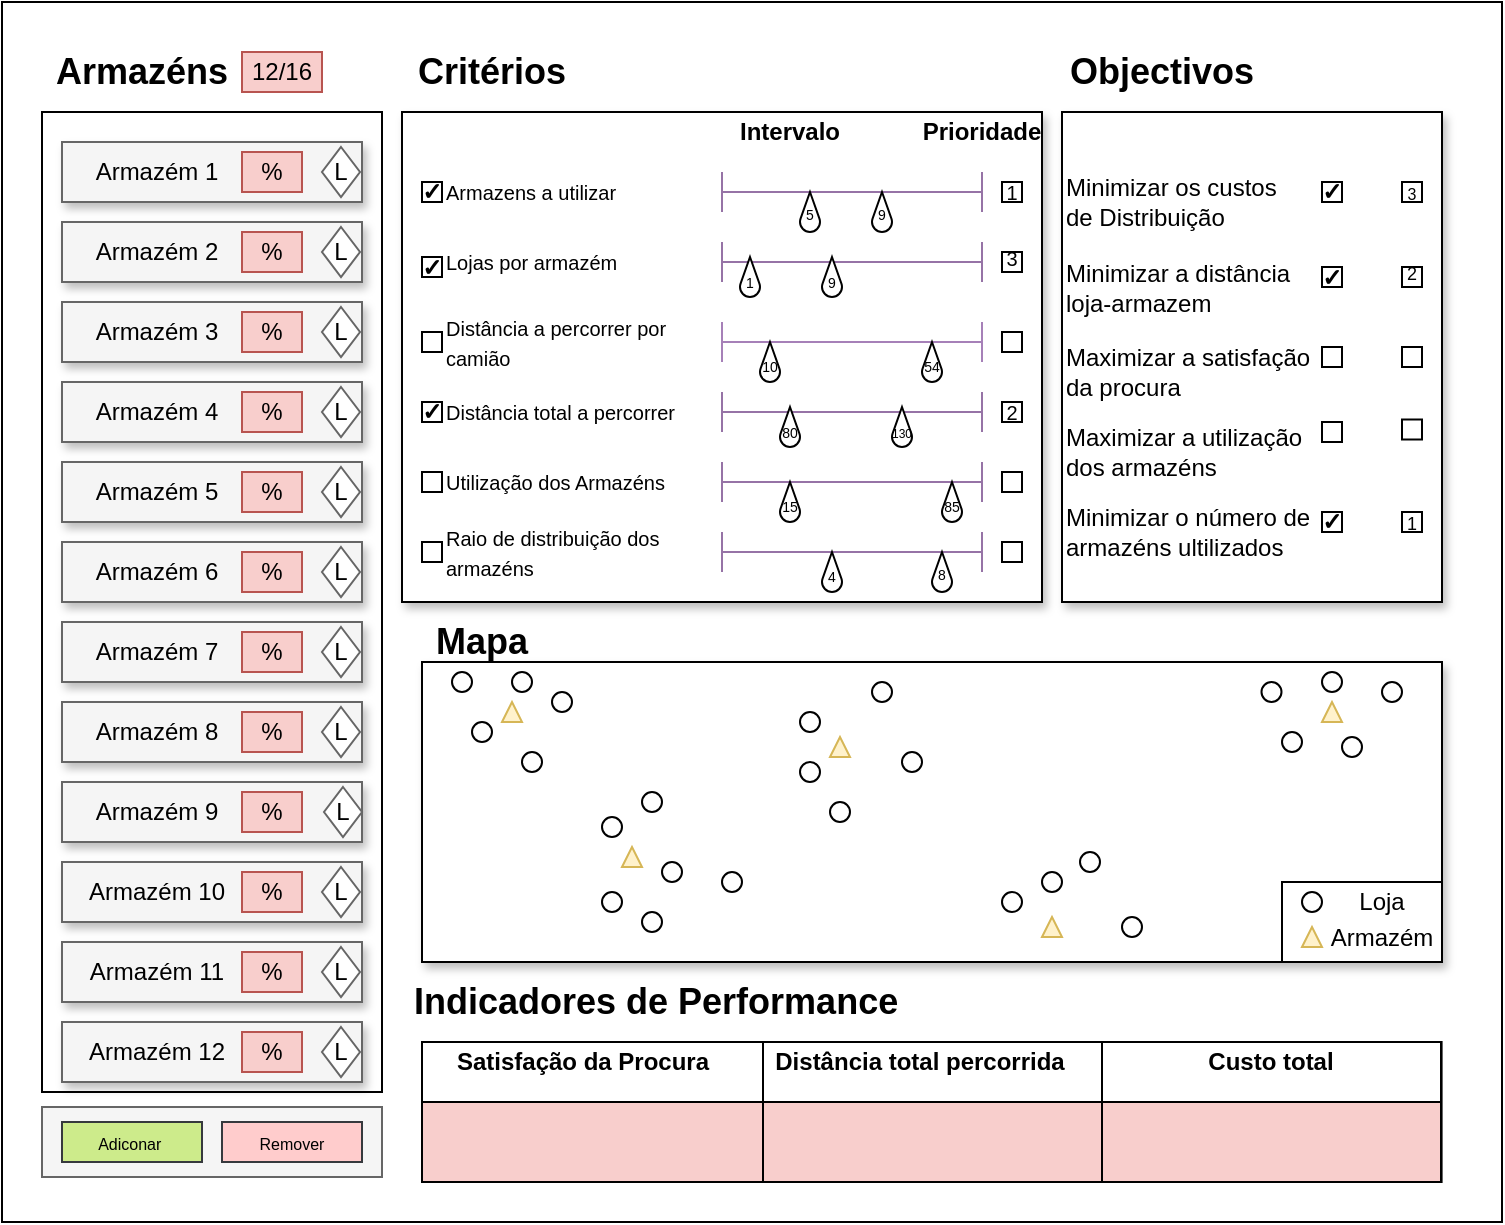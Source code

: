 <mxfile version="14.5.10" type="github" pages="2">
  <diagram id="NRmai4ufiU7n2OQgseoS" name="Main screen">
    <mxGraphModel dx="1634" dy="834" grid="1" gridSize="10" guides="1" tooltips="1" connect="1" arrows="1" fold="1" page="1" pageScale="1" pageWidth="827" pageHeight="1169" math="0" shadow="0">
      <root>
        <mxCell id="0" />
        <mxCell id="1" parent="0" />
        <mxCell id="R0dW41iW67-p02SMjD4P-4" value="" style="rounded=0;whiteSpace=wrap;html=1;" parent="1" vertex="1">
          <mxGeometry x="40" y="120" width="750" height="610" as="geometry" />
        </mxCell>
        <mxCell id="F5A6Kw2tNzJEF8wQShka-27" value="" style="rounded=0;whiteSpace=wrap;html=1;strokeColor=#666666;gradientColor=none;" parent="1" vertex="1">
          <mxGeometry x="250" y="640" width="510" height="70" as="geometry" />
        </mxCell>
        <mxCell id="h6lU-ru14ZyUMJlg78KE-5" value="" style="rounded=0;whiteSpace=wrap;html=1;" parent="1" vertex="1">
          <mxGeometry x="250" y="640" width="170.5" height="30" as="geometry" />
        </mxCell>
        <mxCell id="h6lU-ru14ZyUMJlg78KE-4" value="" style="rounded=0;whiteSpace=wrap;html=1;" parent="1" vertex="1">
          <mxGeometry x="590" y="640" width="169.5" height="30" as="geometry" />
        </mxCell>
        <mxCell id="h6lU-ru14ZyUMJlg78KE-2" value="" style="rounded=0;whiteSpace=wrap;html=1;" parent="1" vertex="1">
          <mxGeometry x="420.5" y="640" width="169.5" height="30" as="geometry" />
        </mxCell>
        <mxCell id="rmYGE9cO0uY12z1TG3N0-1" value="" style="rounded=0;whiteSpace=wrap;html=1;fillColor=#f5f5f5;strokeColor=#666666;" parent="1" vertex="1">
          <mxGeometry x="60" y="672.5" width="170" height="35" as="geometry" />
        </mxCell>
        <mxCell id="F5A6Kw2tNzJEF8wQShka-23" value="" style="rounded=0;whiteSpace=wrap;html=1;fillColor=#cdeb8b;strokeColor=#36393d;" parent="1" vertex="1">
          <mxGeometry x="70" y="680" width="70" height="20" as="geometry" />
        </mxCell>
        <mxCell id="rmYGE9cO0uY12z1TG3N0-3" value="&lt;font style=&quot;font-size: 8px&quot;&gt;Adiconar&amp;nbsp;&lt;/font&gt;" style="text;html=1;strokeColor=none;fillColor=none;align=center;verticalAlign=middle;whiteSpace=wrap;rounded=0;" parent="1" vertex="1">
          <mxGeometry x="70" y="680" width="70" height="20" as="geometry" />
        </mxCell>
        <mxCell id="R0dW41iW67-p02SMjD4P-6" value="" style="rounded=0;whiteSpace=wrap;html=1;" parent="1" vertex="1">
          <mxGeometry x="60" y="175" width="170" height="490" as="geometry" />
        </mxCell>
        <mxCell id="R0dW41iW67-p02SMjD4P-9" value="" style="rounded=0;whiteSpace=wrap;html=1;fillColor=#f5f5f5;strokeColor=#666666;fontColor=#333333;shadow=1;" parent="1" vertex="1">
          <mxGeometry x="70" y="230" width="150" height="30" as="geometry" />
        </mxCell>
        <mxCell id="R0dW41iW67-p02SMjD4P-10" value="" style="rounded=0;whiteSpace=wrap;html=1;fillColor=#f5f5f5;strokeColor=#666666;fontColor=#333333;shadow=1;" parent="1" vertex="1">
          <mxGeometry x="70" y="270" width="150" height="30" as="geometry" />
        </mxCell>
        <mxCell id="R0dW41iW67-p02SMjD4P-11" value="" style="rounded=0;whiteSpace=wrap;html=1;fillColor=#f5f5f5;strokeColor=#666666;fontColor=#333333;shadow=1;" parent="1" vertex="1">
          <mxGeometry x="70" y="310" width="150" height="30" as="geometry" />
        </mxCell>
        <mxCell id="R0dW41iW67-p02SMjD4P-12" value="" style="rounded=0;whiteSpace=wrap;html=1;fillColor=#f5f5f5;strokeColor=#666666;fontColor=#333333;shadow=1;" parent="1" vertex="1">
          <mxGeometry x="70" y="350" width="150" height="30" as="geometry" />
        </mxCell>
        <mxCell id="R0dW41iW67-p02SMjD4P-13" value="" style="rounded=0;whiteSpace=wrap;html=1;fillColor=#f5f5f5;strokeColor=#666666;fontColor=#333333;shadow=1;" parent="1" vertex="1">
          <mxGeometry x="70" y="430" width="150" height="30" as="geometry" />
        </mxCell>
        <mxCell id="R0dW41iW67-p02SMjD4P-14" value="" style="rounded=0;whiteSpace=wrap;html=1;fillColor=#f5f5f5;strokeColor=#666666;fontColor=#333333;shadow=1;" parent="1" vertex="1">
          <mxGeometry x="70" y="390" width="150" height="30" as="geometry" />
        </mxCell>
        <mxCell id="R0dW41iW67-p02SMjD4P-15" value="" style="rounded=0;whiteSpace=wrap;html=1;fillColor=#f5f5f5;strokeColor=#666666;fontColor=#333333;shadow=1;" parent="1" vertex="1">
          <mxGeometry x="70" y="190" width="150" height="30" as="geometry" />
        </mxCell>
        <UserObject label="Armazém 1 " link="data:page/id,EaeVv4soLOS1COrtuG4x" id="R0dW41iW67-p02SMjD4P-8">
          <mxCell style="text;html=1;strokeColor=none;fillColor=none;align=center;verticalAlign=middle;whiteSpace=wrap;rounded=0;" parent="1" vertex="1">
            <mxGeometry x="80" y="195" width="75" height="20" as="geometry" />
          </mxCell>
        </UserObject>
        <mxCell id="R0dW41iW67-p02SMjD4P-16" value="&lt;div&gt;Armazém 2&lt;/div&gt;" style="text;html=1;strokeColor=none;fillColor=none;align=center;verticalAlign=middle;whiteSpace=wrap;rounded=0;" parent="1" vertex="1">
          <mxGeometry x="80" y="230" width="75" height="30" as="geometry" />
        </mxCell>
        <mxCell id="R0dW41iW67-p02SMjD4P-17" value="&lt;div&gt;Armazém 3&lt;br&gt;&lt;/div&gt;" style="text;html=1;strokeColor=none;fillColor=none;align=center;verticalAlign=middle;whiteSpace=wrap;rounded=0;" parent="1" vertex="1">
          <mxGeometry x="80" y="275" width="75" height="20" as="geometry" />
        </mxCell>
        <mxCell id="R0dW41iW67-p02SMjD4P-18" value="&lt;div&gt;Armazém 4&lt;br&gt;&lt;/div&gt;" style="text;html=1;strokeColor=none;fillColor=none;align=center;verticalAlign=middle;whiteSpace=wrap;rounded=0;" parent="1" vertex="1">
          <mxGeometry x="80" y="315" width="75" height="20" as="geometry" />
        </mxCell>
        <mxCell id="R0dW41iW67-p02SMjD4P-19" value="&lt;div&gt;Armazém 5&lt;/div&gt;" style="text;html=1;strokeColor=none;fillColor=none;align=center;verticalAlign=middle;whiteSpace=wrap;rounded=0;" parent="1" vertex="1">
          <mxGeometry x="80" y="355" width="75" height="20" as="geometry" />
        </mxCell>
        <mxCell id="R0dW41iW67-p02SMjD4P-20" value="&lt;div&gt;Armazém 7&lt;br&gt;&lt;/div&gt;" style="text;html=1;strokeColor=none;fillColor=none;align=center;verticalAlign=middle;whiteSpace=wrap;rounded=0;" parent="1" vertex="1">
          <mxGeometry x="80" y="435" width="75" height="20" as="geometry" />
        </mxCell>
        <mxCell id="R0dW41iW67-p02SMjD4P-23" value="&lt;div&gt;Armazém 6&lt;/div&gt;" style="text;html=1;strokeColor=none;fillColor=none;align=center;verticalAlign=middle;whiteSpace=wrap;rounded=0;" parent="1" vertex="1">
          <mxGeometry x="80" y="395" width="75" height="20" as="geometry" />
        </mxCell>
        <mxCell id="R0dW41iW67-p02SMjD4P-24" value="&lt;div align=&quot;left&quot;&gt;&lt;br&gt;&lt;/div&gt;" style="rounded=0;whiteSpace=wrap;html=1;fillColor=#f5f5f5;strokeColor=#666666;fontColor=#333333;shadow=1;" parent="1" vertex="1">
          <mxGeometry x="70" y="470" width="150" height="30" as="geometry" />
        </mxCell>
        <mxCell id="R0dW41iW67-p02SMjD4P-25" value="" style="rounded=0;whiteSpace=wrap;html=1;fillColor=#f5f5f5;strokeColor=#666666;fontColor=#333333;shadow=1;" parent="1" vertex="1">
          <mxGeometry x="70" y="510" width="150" height="30" as="geometry" />
        </mxCell>
        <mxCell id="R0dW41iW67-p02SMjD4P-26" value="" style="rounded=0;whiteSpace=wrap;html=1;fillColor=#f5f5f5;strokeColor=#666666;fontColor=#333333;shadow=1;" parent="1" vertex="1">
          <mxGeometry x="70" y="550" width="150" height="30" as="geometry" />
        </mxCell>
        <mxCell id="R0dW41iW67-p02SMjD4P-28" value="" style="rounded=0;whiteSpace=wrap;html=1;fillColor=#f5f5f5;strokeColor=#666666;fontColor=#333333;shadow=1;" parent="1" vertex="1">
          <mxGeometry x="70" y="590" width="150" height="30" as="geometry" />
        </mxCell>
        <mxCell id="R0dW41iW67-p02SMjD4P-29" value="&lt;div&gt;Armazém 9&lt;br&gt;&lt;/div&gt;" style="text;html=1;strokeColor=none;fillColor=none;align=center;verticalAlign=middle;whiteSpace=wrap;rounded=0;" parent="1" vertex="1">
          <mxGeometry x="80" y="515" width="75" height="20" as="geometry" />
        </mxCell>
        <mxCell id="R0dW41iW67-p02SMjD4P-30" value="&lt;div&gt;Armazém 8&lt;br&gt;&lt;/div&gt;" style="text;html=1;strokeColor=none;fillColor=none;align=center;verticalAlign=middle;whiteSpace=wrap;rounded=0;" parent="1" vertex="1">
          <mxGeometry x="80" y="475" width="75" height="20" as="geometry" />
        </mxCell>
        <mxCell id="R0dW41iW67-p02SMjD4P-31" value="&lt;div&gt;Armazém 10&lt;br&gt;&lt;/div&gt;" style="text;html=1;strokeColor=none;fillColor=none;align=center;verticalAlign=middle;whiteSpace=wrap;rounded=0;" parent="1" vertex="1">
          <mxGeometry x="80" y="555" width="75" height="20" as="geometry" />
        </mxCell>
        <mxCell id="R0dW41iW67-p02SMjD4P-32" value="&lt;div&gt;Armazém 11&lt;br&gt;&lt;/div&gt;" style="text;html=1;strokeColor=none;fillColor=none;align=center;verticalAlign=middle;whiteSpace=wrap;rounded=0;" parent="1" vertex="1">
          <mxGeometry x="80" y="595" width="75" height="20" as="geometry" />
        </mxCell>
        <mxCell id="R0dW41iW67-p02SMjD4P-33" value="%" style="text;html=1;strokeColor=#b85450;fillColor=#f8cecc;align=center;verticalAlign=middle;whiteSpace=wrap;rounded=0;" parent="1" vertex="1">
          <mxGeometry x="160" y="195" width="30" height="20" as="geometry" />
        </mxCell>
        <mxCell id="R0dW41iW67-p02SMjD4P-34" value="%" style="text;html=1;strokeColor=#b85450;fillColor=#f8cecc;align=center;verticalAlign=middle;whiteSpace=wrap;rounded=0;" parent="1" vertex="1">
          <mxGeometry x="160" y="235" width="30" height="20" as="geometry" />
        </mxCell>
        <mxCell id="R0dW41iW67-p02SMjD4P-35" value="%" style="text;html=1;strokeColor=#b85450;fillColor=#f8cecc;align=center;verticalAlign=middle;whiteSpace=wrap;rounded=0;" parent="1" vertex="1">
          <mxGeometry x="160" y="275" width="30" height="20" as="geometry" />
        </mxCell>
        <mxCell id="R0dW41iW67-p02SMjD4P-36" value="%" style="text;html=1;strokeColor=#b85450;fillColor=#f8cecc;align=center;verticalAlign=middle;whiteSpace=wrap;rounded=0;" parent="1" vertex="1">
          <mxGeometry x="160" y="315" width="30" height="20" as="geometry" />
        </mxCell>
        <mxCell id="R0dW41iW67-p02SMjD4P-37" value="%" style="text;html=1;strokeColor=#b85450;fillColor=#f8cecc;align=center;verticalAlign=middle;whiteSpace=wrap;rounded=0;" parent="1" vertex="1">
          <mxGeometry x="160" y="355" width="30" height="20" as="geometry" />
        </mxCell>
        <mxCell id="R0dW41iW67-p02SMjD4P-38" value="%" style="text;html=1;strokeColor=#b85450;fillColor=#f8cecc;align=center;verticalAlign=middle;whiteSpace=wrap;rounded=0;" parent="1" vertex="1">
          <mxGeometry x="160" y="395" width="30" height="20" as="geometry" />
        </mxCell>
        <mxCell id="R0dW41iW67-p02SMjD4P-39" value="%" style="text;html=1;strokeColor=#b85450;fillColor=#f8cecc;align=center;verticalAlign=middle;whiteSpace=wrap;rounded=0;" parent="1" vertex="1">
          <mxGeometry x="160" y="435" width="30" height="20" as="geometry" />
        </mxCell>
        <mxCell id="R0dW41iW67-p02SMjD4P-40" value="%" style="text;html=1;strokeColor=#b85450;fillColor=#f8cecc;align=center;verticalAlign=middle;whiteSpace=wrap;rounded=0;" parent="1" vertex="1">
          <mxGeometry x="160" y="475" width="30" height="20" as="geometry" />
        </mxCell>
        <mxCell id="R0dW41iW67-p02SMjD4P-41" value="%" style="text;html=1;strokeColor=#b85450;fillColor=#f8cecc;align=center;verticalAlign=middle;whiteSpace=wrap;rounded=0;" parent="1" vertex="1">
          <mxGeometry x="160" y="515" width="30" height="20" as="geometry" />
        </mxCell>
        <mxCell id="R0dW41iW67-p02SMjD4P-42" value="%" style="text;html=1;strokeColor=#b85450;fillColor=#f8cecc;align=center;verticalAlign=middle;whiteSpace=wrap;rounded=0;" parent="1" vertex="1">
          <mxGeometry x="160" y="595" width="30" height="20" as="geometry" />
        </mxCell>
        <mxCell id="R0dW41iW67-p02SMjD4P-43" value="%" style="text;html=1;strokeColor=#b85450;fillColor=#f8cecc;align=center;verticalAlign=middle;whiteSpace=wrap;rounded=0;" parent="1" vertex="1">
          <mxGeometry x="160" y="555" width="30" height="20" as="geometry" />
        </mxCell>
        <mxCell id="R0dW41iW67-p02SMjD4P-44" value="" style="rounded=0;whiteSpace=wrap;html=1;fillColor=#f5f5f5;strokeColor=#666666;fontColor=#333333;shadow=1;" parent="1" vertex="1">
          <mxGeometry x="70" y="630" width="150" height="30" as="geometry" />
        </mxCell>
        <mxCell id="R0dW41iW67-p02SMjD4P-46" value="&lt;div&gt;Armazém 12&lt;br&gt;&lt;/div&gt;" style="text;html=1;strokeColor=none;fillColor=none;align=center;verticalAlign=middle;whiteSpace=wrap;rounded=0;" parent="1" vertex="1">
          <mxGeometry x="80" y="635" width="75" height="20" as="geometry" />
        </mxCell>
        <mxCell id="R0dW41iW67-p02SMjD4P-47" value="%" style="text;html=1;strokeColor=#b85450;fillColor=#f8cecc;align=center;verticalAlign=middle;whiteSpace=wrap;rounded=0;" parent="1" vertex="1">
          <mxGeometry x="160" y="635" width="30" height="20" as="geometry" />
        </mxCell>
        <mxCell id="R0dW41iW67-p02SMjD4P-48" value="&lt;b&gt;&lt;font style=&quot;font-size: 18px&quot;&gt;Armazéns &lt;/font&gt;&lt;/b&gt;" style="text;html=1;strokeColor=none;fillColor=none;align=center;verticalAlign=middle;whiteSpace=wrap;rounded=0;" parent="1" vertex="1">
          <mxGeometry x="70" y="135" width="80" height="40" as="geometry" />
        </mxCell>
        <mxCell id="R0dW41iW67-p02SMjD4P-49" value="12/16" style="text;html=1;strokeColor=#b85450;fillColor=#f8cecc;align=center;verticalAlign=middle;whiteSpace=wrap;rounded=0;" parent="1" vertex="1">
          <mxGeometry x="160" y="145" width="40" height="20" as="geometry" />
        </mxCell>
        <mxCell id="R0dW41iW67-p02SMjD4P-50" value="" style="rounded=0;whiteSpace=wrap;html=1;shadow=1;" parent="1" vertex="1">
          <mxGeometry x="240" y="175" width="320" height="245" as="geometry" />
        </mxCell>
        <mxCell id="R0dW41iW67-p02SMjD4P-51" value="" style="rounded=0;whiteSpace=wrap;html=1;shadow=1;" parent="1" vertex="1">
          <mxGeometry x="570" y="175" width="190" height="245" as="geometry" />
        </mxCell>
        <mxCell id="R0dW41iW67-p02SMjD4P-53" value="&lt;font style=&quot;font-size: 18px&quot;&gt;&lt;b&gt;Critérios&lt;/b&gt;&lt;/font&gt;" style="text;html=1;strokeColor=none;fillColor=none;align=center;verticalAlign=middle;whiteSpace=wrap;rounded=0;shadow=1;" parent="1" vertex="1">
          <mxGeometry x="265" y="145" width="40" height="20" as="geometry" />
        </mxCell>
        <mxCell id="R0dW41iW67-p02SMjD4P-54" value="&lt;b&gt;&lt;font style=&quot;font-size: 18px&quot;&gt;Objectivos&lt;/font&gt;&lt;/b&gt;" style="text;html=1;strokeColor=none;fillColor=none;align=center;verticalAlign=middle;whiteSpace=wrap;rounded=0;shadow=1;" parent="1" vertex="1">
          <mxGeometry x="600" y="145" width="40" height="20" as="geometry" />
        </mxCell>
        <mxCell id="R0dW41iW67-p02SMjD4P-57" value="" style="rounded=0;whiteSpace=wrap;html=1;shadow=1;" parent="1" vertex="1">
          <mxGeometry x="250" y="450" width="510" height="150" as="geometry" />
        </mxCell>
        <mxCell id="R0dW41iW67-p02SMjD4P-58" value="&lt;b&gt;&lt;font style=&quot;font-size: 18px&quot;&gt;Mapa&lt;/font&gt;&lt;/b&gt;" style="text;html=1;strokeColor=none;fillColor=none;align=center;verticalAlign=middle;whiteSpace=wrap;rounded=0;shadow=1;" parent="1" vertex="1">
          <mxGeometry x="260" y="430" width="40" height="20" as="geometry" />
        </mxCell>
        <mxCell id="tkk9e5V-FSu3oB6VqEjD-1" value="&lt;b&gt;✓&lt;/b&gt;" style="rounded=0;whiteSpace=wrap;html=1;" parent="1" vertex="1">
          <mxGeometry x="250" y="210" width="10" height="10" as="geometry" />
        </mxCell>
        <mxCell id="tkk9e5V-FSu3oB6VqEjD-5" value="&lt;b&gt;✓&lt;/b&gt;" style="rounded=0;whiteSpace=wrap;html=1;" parent="1" vertex="1">
          <mxGeometry x="250" y="247.5" width="10" height="10" as="geometry" />
        </mxCell>
        <mxCell id="tkk9e5V-FSu3oB6VqEjD-6" value="" style="rounded=0;whiteSpace=wrap;html=1;" parent="1" vertex="1">
          <mxGeometry x="250" y="285" width="10" height="10" as="geometry" />
        </mxCell>
        <mxCell id="tkk9e5V-FSu3oB6VqEjD-7" value="&lt;b&gt;✓&lt;/b&gt;" style="rounded=0;whiteSpace=wrap;html=1;" parent="1" vertex="1">
          <mxGeometry x="250" y="320" width="10" height="10" as="geometry" />
        </mxCell>
        <mxCell id="tkk9e5V-FSu3oB6VqEjD-8" value="" style="rounded=0;whiteSpace=wrap;html=1;" parent="1" vertex="1">
          <mxGeometry x="250" y="355" width="10" height="10" as="geometry" />
        </mxCell>
        <mxCell id="tkk9e5V-FSu3oB6VqEjD-9" value="" style="rounded=0;whiteSpace=wrap;html=1;" parent="1" vertex="1">
          <mxGeometry x="250" y="390" width="10" height="10" as="geometry" />
        </mxCell>
        <mxCell id="muwwWc_V2hGWRT89JYlG-5" value="&lt;div align=&quot;left&quot;&gt;&lt;font style=&quot;font-size: 10px&quot;&gt;Armazens a utilizar&lt;/font&gt;&lt;/div&gt;" style="text;html=1;strokeColor=none;fillColor=none;align=left;verticalAlign=middle;whiteSpace=wrap;rounded=0;" parent="1" vertex="1">
          <mxGeometry x="260" y="205" width="120" height="20" as="geometry" />
        </mxCell>
        <mxCell id="muwwWc_V2hGWRT89JYlG-12" value="" style="shape=crossbar;whiteSpace=wrap;html=1;rounded=1;fillColor=#e1d5e7;strokeColor=#9673a6;" parent="1" vertex="1">
          <mxGeometry x="400" y="205" width="130" height="20" as="geometry" />
        </mxCell>
        <mxCell id="muwwWc_V2hGWRT89JYlG-13" value="" style="verticalLabelPosition=bottom;verticalAlign=top;html=1;shape=mxgraph.basic.drop" parent="1" vertex="1">
          <mxGeometry x="439" y="215" width="10" height="20" as="geometry" />
        </mxCell>
        <mxCell id="muwwWc_V2hGWRT89JYlG-14" value="" style="verticalLabelPosition=bottom;verticalAlign=top;html=1;shape=mxgraph.basic.drop" parent="1" vertex="1">
          <mxGeometry x="475" y="215" width="10" height="20" as="geometry" />
        </mxCell>
        <mxCell id="muwwWc_V2hGWRT89JYlG-15" value="&lt;div align=&quot;left&quot;&gt;&lt;font style=&quot;font-size: 10px&quot;&gt;Lojas por armazém&lt;/font&gt;&lt;/div&gt;" style="text;html=1;strokeColor=none;fillColor=none;align=left;verticalAlign=middle;whiteSpace=wrap;rounded=0;" parent="1" vertex="1">
          <mxGeometry x="260" y="240" width="120" height="20" as="geometry" />
        </mxCell>
        <mxCell id="muwwWc_V2hGWRT89JYlG-16" value="" style="shape=crossbar;whiteSpace=wrap;html=1;rounded=1;fillColor=#e1d5e7;strokeColor=#9673a6;" parent="1" vertex="1">
          <mxGeometry x="400" y="240" width="130" height="20" as="geometry" />
        </mxCell>
        <mxCell id="muwwWc_V2hGWRT89JYlG-17" value="" style="verticalLabelPosition=bottom;verticalAlign=top;html=1;shape=mxgraph.basic.drop" parent="1" vertex="1">
          <mxGeometry x="409" y="247.5" width="10" height="20" as="geometry" />
        </mxCell>
        <mxCell id="muwwWc_V2hGWRT89JYlG-18" value="" style="verticalLabelPosition=bottom;verticalAlign=top;html=1;shape=mxgraph.basic.drop" parent="1" vertex="1">
          <mxGeometry x="450" y="247.5" width="10" height="20" as="geometry" />
        </mxCell>
        <mxCell id="muwwWc_V2hGWRT89JYlG-20" value="&lt;font style=&quot;font-size: 7px&quot;&gt;5&lt;/font&gt;" style="text;html=1;strokeColor=none;fillColor=none;align=center;verticalAlign=middle;whiteSpace=wrap;rounded=0;" parent="1" vertex="1">
          <mxGeometry x="439" y="220" width="10" height="10" as="geometry" />
        </mxCell>
        <mxCell id="muwwWc_V2hGWRT89JYlG-21" value="&lt;font style=&quot;font-size: 7px&quot;&gt;9&lt;/font&gt;" style="text;html=1;strokeColor=none;fillColor=none;align=center;verticalAlign=middle;whiteSpace=wrap;rounded=0;" parent="1" vertex="1">
          <mxGeometry x="475" y="220" width="10" height="10" as="geometry" />
        </mxCell>
        <mxCell id="muwwWc_V2hGWRT89JYlG-22" value="&lt;font style=&quot;font-size: 7px&quot;&gt;1&lt;/font&gt;" style="text;html=1;strokeColor=none;fillColor=none;align=center;verticalAlign=middle;whiteSpace=wrap;rounded=0;" parent="1" vertex="1">
          <mxGeometry x="409" y="253.75" width="10" height="10" as="geometry" />
        </mxCell>
        <mxCell id="muwwWc_V2hGWRT89JYlG-23" value="&lt;font style=&quot;font-size: 7px&quot;&gt;9&lt;/font&gt;" style="text;html=1;strokeColor=none;fillColor=none;align=center;verticalAlign=middle;whiteSpace=wrap;rounded=0;" parent="1" vertex="1">
          <mxGeometry x="450" y="252.5" width="10" height="12.5" as="geometry" />
        </mxCell>
        <mxCell id="muwwWc_V2hGWRT89JYlG-28" value="" style="shape=crossbar;whiteSpace=wrap;html=1;rounded=1;strokeColor=#A680B8;" parent="1" vertex="1">
          <mxGeometry x="400" y="280" width="130" height="20" as="geometry" />
        </mxCell>
        <mxCell id="muwwWc_V2hGWRT89JYlG-29" value="" style="verticalLabelPosition=bottom;verticalAlign=top;html=1;shape=mxgraph.basic.drop" parent="1" vertex="1">
          <mxGeometry x="419" y="290" width="10" height="20" as="geometry" />
        </mxCell>
        <mxCell id="muwwWc_V2hGWRT89JYlG-30" value="" style="verticalLabelPosition=bottom;verticalAlign=top;html=1;shape=mxgraph.basic.drop" parent="1" vertex="1">
          <mxGeometry x="500" y="290" width="10" height="20" as="geometry" />
        </mxCell>
        <mxCell id="muwwWc_V2hGWRT89JYlG-31" value="&lt;font style=&quot;font-size: 7px&quot;&gt;10&lt;/font&gt;" style="text;html=1;strokeColor=none;fillColor=none;align=center;verticalAlign=middle;whiteSpace=wrap;rounded=0;" parent="1" vertex="1">
          <mxGeometry x="419" y="295" width="10" height="12.5" as="geometry" />
        </mxCell>
        <mxCell id="muwwWc_V2hGWRT89JYlG-32" value="&lt;div align=&quot;left&quot;&gt;&lt;font style=&quot;font-size: 10px&quot;&gt;Distância a percorrer por camião&lt;/font&gt;&lt;br&gt;&lt;/div&gt;" style="text;html=1;strokeColor=none;fillColor=none;align=left;verticalAlign=middle;whiteSpace=wrap;rounded=0;" parent="1" vertex="1">
          <mxGeometry x="260" y="280" width="120" height="20" as="geometry" />
        </mxCell>
        <mxCell id="muwwWc_V2hGWRT89JYlG-34" value="&lt;div style=&quot;font-size: 10px&quot; align=&quot;left&quot;&gt;&lt;font style=&quot;font-size: 10px&quot;&gt;Distância total a percorrer&lt;/font&gt;&lt;br&gt;&lt;/div&gt;" style="text;html=1;strokeColor=none;fillColor=none;align=left;verticalAlign=middle;whiteSpace=wrap;rounded=0;" parent="1" vertex="1">
          <mxGeometry x="260" y="315" width="140" height="20" as="geometry" />
        </mxCell>
        <mxCell id="D7VwC7txDhZd7Wnt2dgu-1" value="&lt;font style=&quot;font-size: 10px&quot;&gt;Utilização dos Armazéns&lt;br&gt;&lt;/font&gt;" style="text;html=1;strokeColor=none;fillColor=none;align=left;verticalAlign=middle;whiteSpace=wrap;rounded=0;" parent="1" vertex="1">
          <mxGeometry x="260" y="350" width="140" height="20" as="geometry" />
        </mxCell>
        <mxCell id="D7VwC7txDhZd7Wnt2dgu-2" value="" style="shape=crossbar;whiteSpace=wrap;html=1;rounded=1;fillColor=#e1d5e7;strokeColor=#9673a6;" parent="1" vertex="1">
          <mxGeometry x="400" y="315" width="130" height="20" as="geometry" />
        </mxCell>
        <mxCell id="D7VwC7txDhZd7Wnt2dgu-3" value="" style="shape=crossbar;whiteSpace=wrap;html=1;rounded=1;fillColor=#e1d5e7;strokeColor=#9673a6;" parent="1" vertex="1">
          <mxGeometry x="400" y="350" width="130" height="20" as="geometry" />
        </mxCell>
        <mxCell id="D7VwC7txDhZd7Wnt2dgu-4" value="" style="shape=crossbar;whiteSpace=wrap;html=1;rounded=1;fillColor=#e1d5e7;strokeColor=#9673a6;" parent="1" vertex="1">
          <mxGeometry x="400" y="385" width="130" height="20" as="geometry" />
        </mxCell>
        <mxCell id="D7VwC7txDhZd7Wnt2dgu-5" value="" style="verticalLabelPosition=bottom;verticalAlign=top;html=1;shape=mxgraph.basic.drop" parent="1" vertex="1">
          <mxGeometry x="485" y="322.5" width="10" height="20" as="geometry" />
        </mxCell>
        <mxCell id="D7VwC7txDhZd7Wnt2dgu-6" value="" style="verticalLabelPosition=bottom;verticalAlign=top;html=1;shape=mxgraph.basic.drop" parent="1" vertex="1">
          <mxGeometry x="510" y="360" width="10" height="20" as="geometry" />
        </mxCell>
        <mxCell id="D7VwC7txDhZd7Wnt2dgu-7" value="" style="verticalLabelPosition=bottom;verticalAlign=top;html=1;shape=mxgraph.basic.drop" parent="1" vertex="1">
          <mxGeometry x="505" y="395" width="10" height="20" as="geometry" />
        </mxCell>
        <mxCell id="D7VwC7txDhZd7Wnt2dgu-8" value="" style="verticalLabelPosition=bottom;verticalAlign=top;html=1;shape=mxgraph.basic.drop" parent="1" vertex="1">
          <mxGeometry x="429" y="360" width="10" height="20" as="geometry" />
        </mxCell>
        <mxCell id="D7VwC7txDhZd7Wnt2dgu-9" value="" style="verticalLabelPosition=bottom;verticalAlign=top;html=1;shape=mxgraph.basic.drop" parent="1" vertex="1">
          <mxGeometry x="450" y="395" width="10" height="20" as="geometry" />
        </mxCell>
        <mxCell id="D7VwC7txDhZd7Wnt2dgu-10" value="" style="verticalLabelPosition=bottom;verticalAlign=top;html=1;shape=mxgraph.basic.drop" parent="1" vertex="1">
          <mxGeometry x="429" y="322.5" width="10" height="20" as="geometry" />
        </mxCell>
        <mxCell id="D7VwC7txDhZd7Wnt2dgu-11" value="&lt;font style=&quot;font-size: 10px&quot;&gt;Raio de distribuição dos armazéns &lt;br&gt;&lt;/font&gt;" style="text;html=1;strokeColor=none;fillColor=none;align=left;verticalAlign=middle;whiteSpace=wrap;rounded=0;" parent="1" vertex="1">
          <mxGeometry x="260" y="385" width="140" height="20" as="geometry" />
        </mxCell>
        <mxCell id="D7VwC7txDhZd7Wnt2dgu-14" value="&lt;font style=&quot;font-size: 7px&quot;&gt;54&lt;/font&gt;" style="text;html=1;strokeColor=none;fillColor=none;align=center;verticalAlign=middle;whiteSpace=wrap;rounded=0;" parent="1" vertex="1">
          <mxGeometry x="500" y="295" width="10" height="12.5" as="geometry" />
        </mxCell>
        <mxCell id="D7VwC7txDhZd7Wnt2dgu-15" value="&lt;font style=&quot;font-size: 7px&quot;&gt;80&lt;/font&gt;" style="text;html=1;strokeColor=none;fillColor=none;align=center;verticalAlign=middle;whiteSpace=wrap;rounded=0;" parent="1" vertex="1">
          <mxGeometry x="429" y="325" width="10" height="17.5" as="geometry" />
        </mxCell>
        <mxCell id="D7VwC7txDhZd7Wnt2dgu-16" value="&lt;font style=&quot;font-size: 6px&quot;&gt;130&lt;/font&gt;" style="text;html=1;strokeColor=none;fillColor=none;align=center;verticalAlign=middle;whiteSpace=wrap;rounded=0;" parent="1" vertex="1">
          <mxGeometry x="485" y="325" width="10" height="17.5" as="geometry" />
        </mxCell>
        <mxCell id="D7VwC7txDhZd7Wnt2dgu-17" value="&lt;font style=&quot;font-size: 7px&quot;&gt;15&lt;/font&gt;" style="text;html=1;strokeColor=none;fillColor=none;align=center;verticalAlign=middle;whiteSpace=wrap;rounded=0;" parent="1" vertex="1">
          <mxGeometry x="429" y="362.5" width="10" height="17.5" as="geometry" />
        </mxCell>
        <mxCell id="D7VwC7txDhZd7Wnt2dgu-18" value="&lt;font style=&quot;font-size: 7px&quot;&gt;85&lt;/font&gt;" style="text;html=1;strokeColor=none;fillColor=none;align=center;verticalAlign=middle;whiteSpace=wrap;rounded=0;" parent="1" vertex="1">
          <mxGeometry x="510" y="362.5" width="10" height="17.5" as="geometry" />
        </mxCell>
        <mxCell id="D7VwC7txDhZd7Wnt2dgu-19" value="&lt;font style=&quot;font-size: 7px&quot;&gt;4&lt;/font&gt;" style="text;html=1;strokeColor=none;fillColor=none;align=center;verticalAlign=middle;whiteSpace=wrap;rounded=0;" parent="1" vertex="1">
          <mxGeometry x="450" y="397.5" width="10" height="17.5" as="geometry" />
        </mxCell>
        <mxCell id="D7VwC7txDhZd7Wnt2dgu-20" value="&lt;font style=&quot;font-size: 7px&quot;&gt;8&lt;/font&gt;" style="text;html=1;strokeColor=none;fillColor=none;align=center;verticalAlign=middle;whiteSpace=wrap;rounded=0;" parent="1" vertex="1">
          <mxGeometry x="505" y="396.25" width="10" height="17.5" as="geometry" />
        </mxCell>
        <mxCell id="D7VwC7txDhZd7Wnt2dgu-25" value="" style="rounded=0;whiteSpace=wrap;html=1;" parent="1" vertex="1">
          <mxGeometry x="540" y="210" width="10" height="10" as="geometry" />
        </mxCell>
        <mxCell id="D7VwC7txDhZd7Wnt2dgu-26" value="" style="rounded=0;whiteSpace=wrap;html=1;" parent="1" vertex="1">
          <mxGeometry x="540" y="390" width="10" height="10" as="geometry" />
        </mxCell>
        <mxCell id="D7VwC7txDhZd7Wnt2dgu-27" value="" style="rounded=0;whiteSpace=wrap;html=1;" parent="1" vertex="1">
          <mxGeometry x="540" y="355" width="10" height="10" as="geometry" />
        </mxCell>
        <mxCell id="D7VwC7txDhZd7Wnt2dgu-28" value="" style="rounded=0;whiteSpace=wrap;html=1;" parent="1" vertex="1">
          <mxGeometry x="540" y="320" width="10" height="10" as="geometry" />
        </mxCell>
        <mxCell id="D7VwC7txDhZd7Wnt2dgu-29" value="" style="rounded=0;whiteSpace=wrap;html=1;align=right;" parent="1" vertex="1">
          <mxGeometry x="540" y="245" width="10" height="10" as="geometry" />
        </mxCell>
        <mxCell id="D7VwC7txDhZd7Wnt2dgu-30" value="" style="rounded=0;whiteSpace=wrap;html=1;" parent="1" vertex="1">
          <mxGeometry x="540" y="285" width="10" height="10" as="geometry" />
        </mxCell>
        <mxCell id="D7VwC7txDhZd7Wnt2dgu-32" value="&lt;font style=&quot;font-size: 10px&quot;&gt;1&lt;/font&gt;" style="text;html=1;strokeColor=none;fillColor=none;align=center;verticalAlign=middle;whiteSpace=wrap;rounded=0;" parent="1" vertex="1">
          <mxGeometry x="540" y="210" width="10" height="10" as="geometry" />
        </mxCell>
        <mxCell id="D7VwC7txDhZd7Wnt2dgu-33" value="&lt;font style=&quot;font-size: 10px&quot;&gt;3&lt;/font&gt;" style="text;html=1;strokeColor=none;fillColor=none;align=center;verticalAlign=middle;whiteSpace=wrap;rounded=0;" parent="1" vertex="1">
          <mxGeometry x="540" y="242.5" width="10" height="10" as="geometry" />
        </mxCell>
        <mxCell id="D7VwC7txDhZd7Wnt2dgu-34" value="&lt;font style=&quot;font-size: 10px&quot;&gt;2&lt;/font&gt;" style="text;html=1;strokeColor=none;fillColor=none;align=center;verticalAlign=middle;whiteSpace=wrap;rounded=0;" parent="1" vertex="1">
          <mxGeometry x="540" y="320" width="10" height="10" as="geometry" />
        </mxCell>
        <mxCell id="D7VwC7txDhZd7Wnt2dgu-35" value="&lt;b&gt;Intervalo&lt;/b&gt;" style="text;html=1;strokeColor=none;fillColor=none;align=center;verticalAlign=middle;whiteSpace=wrap;rounded=0;shadow=1;" parent="1" vertex="1">
          <mxGeometry x="414" y="175" width="40" height="20" as="geometry" />
        </mxCell>
        <mxCell id="D7VwC7txDhZd7Wnt2dgu-36" value="&lt;b&gt;Prioridade&lt;/b&gt;" style="text;html=1;strokeColor=none;fillColor=none;align=center;verticalAlign=middle;whiteSpace=wrap;rounded=0;shadow=1;" parent="1" vertex="1">
          <mxGeometry x="510" y="175" width="40" height="20" as="geometry" />
        </mxCell>
        <mxCell id="D7VwC7txDhZd7Wnt2dgu-38" value="Minimizar os custos de Distribuição" style="text;html=1;strokeColor=none;fillColor=none;align=left;verticalAlign=middle;whiteSpace=wrap;rounded=0;" parent="1" vertex="1">
          <mxGeometry x="570" y="210" width="120" height="20" as="geometry" />
        </mxCell>
        <mxCell id="D7VwC7txDhZd7Wnt2dgu-39" value="Minimizar a distância loja-armazem" style="text;html=1;strokeColor=none;fillColor=none;align=left;verticalAlign=middle;whiteSpace=wrap;rounded=0;" parent="1" vertex="1">
          <mxGeometry x="570" y="252.5" width="120" height="20" as="geometry" />
        </mxCell>
        <mxCell id="D7VwC7txDhZd7Wnt2dgu-40" value="Maximizar a satisfação da procura" style="text;html=1;strokeColor=none;fillColor=none;align=left;verticalAlign=middle;whiteSpace=wrap;rounded=0;" parent="1" vertex="1">
          <mxGeometry x="570" y="295" width="130" height="20" as="geometry" />
        </mxCell>
        <mxCell id="D7VwC7txDhZd7Wnt2dgu-41" value="Maximizar a utilização dos armazéns" style="text;html=1;strokeColor=none;fillColor=none;align=left;verticalAlign=middle;whiteSpace=wrap;rounded=0;" parent="1" vertex="1">
          <mxGeometry x="570" y="335" width="130" height="20" as="geometry" />
        </mxCell>
        <mxCell id="D7VwC7txDhZd7Wnt2dgu-42" value="Minimizar o número de armazéns ultilizados" style="text;html=1;strokeColor=none;fillColor=none;align=left;verticalAlign=middle;whiteSpace=wrap;rounded=0;" parent="1" vertex="1">
          <mxGeometry x="570" y="375" width="130" height="20" as="geometry" />
        </mxCell>
        <mxCell id="D7VwC7txDhZd7Wnt2dgu-43" value="&lt;b&gt;✓&lt;/b&gt;" style="rounded=0;whiteSpace=wrap;html=1;" parent="1" vertex="1">
          <mxGeometry x="700" y="210" width="10" height="10" as="geometry" />
        </mxCell>
        <mxCell id="D7VwC7txDhZd7Wnt2dgu-44" value="&lt;b&gt;✓&lt;/b&gt;" style="rounded=0;whiteSpace=wrap;html=1;" parent="1" vertex="1">
          <mxGeometry x="700" y="252.5" width="10" height="10" as="geometry" />
        </mxCell>
        <mxCell id="D7VwC7txDhZd7Wnt2dgu-45" value="" style="rounded=0;whiteSpace=wrap;html=1;" parent="1" vertex="1">
          <mxGeometry x="700" y="292.5" width="10" height="10" as="geometry" />
        </mxCell>
        <mxCell id="D7VwC7txDhZd7Wnt2dgu-46" value="" style="rounded=0;whiteSpace=wrap;html=1;" parent="1" vertex="1">
          <mxGeometry x="700" y="330" width="10" height="10" as="geometry" />
        </mxCell>
        <mxCell id="D7VwC7txDhZd7Wnt2dgu-47" value="&lt;b&gt;✓&lt;/b&gt;" style="rounded=0;whiteSpace=wrap;html=1;" parent="1" vertex="1">
          <mxGeometry x="700" y="375" width="10" height="10" as="geometry" />
        </mxCell>
        <mxCell id="D7VwC7txDhZd7Wnt2dgu-49" value="" style="rounded=0;whiteSpace=wrap;html=1;" parent="1" vertex="1">
          <mxGeometry x="740" y="292.5" width="10" height="10" as="geometry" />
        </mxCell>
        <mxCell id="D7VwC7txDhZd7Wnt2dgu-50" value="" style="rounded=0;whiteSpace=wrap;html=1;" parent="1" vertex="1">
          <mxGeometry x="740" y="375" width="10" height="10" as="geometry" />
        </mxCell>
        <mxCell id="D7VwC7txDhZd7Wnt2dgu-51" value="" style="rounded=0;whiteSpace=wrap;html=1;" parent="1" vertex="1">
          <mxGeometry x="740" y="328.75" width="10" height="10" as="geometry" />
        </mxCell>
        <mxCell id="D7VwC7txDhZd7Wnt2dgu-52" value="" style="rounded=0;whiteSpace=wrap;html=1;" parent="1" vertex="1">
          <mxGeometry x="740" y="252.5" width="10" height="10" as="geometry" />
        </mxCell>
        <mxCell id="D7VwC7txDhZd7Wnt2dgu-53" value="" style="rounded=0;whiteSpace=wrap;html=1;" parent="1" vertex="1">
          <mxGeometry x="740" y="210" width="10" height="10" as="geometry" />
        </mxCell>
        <mxCell id="D7VwC7txDhZd7Wnt2dgu-54" value="&lt;font style=&quot;font-size: 8px&quot;&gt;3&lt;/font&gt;" style="text;html=1;strokeColor=none;fillColor=none;align=center;verticalAlign=middle;whiteSpace=wrap;rounded=0;" parent="1" vertex="1">
          <mxGeometry x="740" y="210" width="10" height="10" as="geometry" />
        </mxCell>
        <mxCell id="D7VwC7txDhZd7Wnt2dgu-55" value="&lt;font style=&quot;font-size: 9px&quot;&gt;2&lt;/font&gt;" style="text;html=1;strokeColor=none;fillColor=none;align=center;verticalAlign=middle;whiteSpace=wrap;rounded=0;" parent="1" vertex="1">
          <mxGeometry x="740" y="250" width="10" height="10" as="geometry" />
        </mxCell>
        <mxCell id="D7VwC7txDhZd7Wnt2dgu-56" value="&lt;font style=&quot;font-size: 9px&quot;&gt;1&lt;/font&gt;" style="text;html=1;strokeColor=none;fillColor=none;align=center;verticalAlign=middle;whiteSpace=wrap;rounded=0;" parent="1" vertex="1">
          <mxGeometry x="740" y="375" width="10" height="10" as="geometry" />
        </mxCell>
        <mxCell id="F5A6Kw2tNzJEF8wQShka-11" value="L" style="rhombus;whiteSpace=wrap;html=1;strokeColor=#666666;gradientColor=none;" parent="1" vertex="1">
          <mxGeometry x="200" y="432.5" width="19" height="25" as="geometry" />
        </mxCell>
        <mxCell id="F5A6Kw2tNzJEF8wQShka-12" value="L" style="rhombus;whiteSpace=wrap;html=1;strokeColor=#666666;gradientColor=none;" parent="1" vertex="1">
          <mxGeometry x="200" y="232.5" width="19" height="25" as="geometry" />
        </mxCell>
        <mxCell id="F5A6Kw2tNzJEF8wQShka-13" value="L" style="rhombus;whiteSpace=wrap;html=1;strokeColor=#666666;gradientColor=none;" parent="1" vertex="1">
          <mxGeometry x="200" y="392.5" width="19" height="25" as="geometry" />
        </mxCell>
        <mxCell id="F5A6Kw2tNzJEF8wQShka-14" value="L" style="rhombus;whiteSpace=wrap;html=1;strokeColor=#666666;gradientColor=none;" parent="1" vertex="1">
          <mxGeometry x="200" y="352.5" width="19" height="25" as="geometry" />
        </mxCell>
        <mxCell id="F5A6Kw2tNzJEF8wQShka-15" value="L" style="rhombus;whiteSpace=wrap;html=1;strokeColor=#666666;gradientColor=none;" parent="1" vertex="1">
          <mxGeometry x="200" y="312.5" width="19" height="25" as="geometry" />
        </mxCell>
        <mxCell id="F5A6Kw2tNzJEF8wQShka-16" value="L" style="rhombus;whiteSpace=wrap;html=1;strokeColor=#666666;gradientColor=none;" parent="1" vertex="1">
          <mxGeometry x="200" y="192.5" width="19" height="25" as="geometry" />
        </mxCell>
        <mxCell id="F5A6Kw2tNzJEF8wQShka-17" value="L" style="rhombus;whiteSpace=wrap;html=1;strokeColor=#666666;gradientColor=none;" parent="1" vertex="1">
          <mxGeometry x="200" y="272.5" width="19" height="25" as="geometry" />
        </mxCell>
        <mxCell id="F5A6Kw2tNzJEF8wQShka-18" value="L" style="rhombus;whiteSpace=wrap;html=1;strokeColor=#666666;gradientColor=none;" parent="1" vertex="1">
          <mxGeometry x="201" y="512.5" width="19" height="25" as="geometry" />
        </mxCell>
        <mxCell id="F5A6Kw2tNzJEF8wQShka-19" value="L" style="rhombus;whiteSpace=wrap;html=1;strokeColor=#666666;gradientColor=none;" parent="1" vertex="1">
          <mxGeometry x="200" y="472.5" width="19" height="25" as="geometry" />
        </mxCell>
        <mxCell id="F5A6Kw2tNzJEF8wQShka-20" value="L" style="rhombus;whiteSpace=wrap;html=1;strokeColor=#666666;gradientColor=none;" parent="1" vertex="1">
          <mxGeometry x="200" y="592.5" width="19" height="25" as="geometry" />
        </mxCell>
        <mxCell id="F5A6Kw2tNzJEF8wQShka-21" value="L" style="rhombus;whiteSpace=wrap;html=1;strokeColor=#666666;gradientColor=none;" parent="1" vertex="1">
          <mxGeometry x="200" y="552.5" width="19" height="25" as="geometry" />
        </mxCell>
        <mxCell id="F5A6Kw2tNzJEF8wQShka-22" value="L" style="rhombus;whiteSpace=wrap;html=1;strokeColor=#666666;gradientColor=none;" parent="1" vertex="1">
          <mxGeometry x="200" y="632.5" width="19" height="25" as="geometry" />
        </mxCell>
        <mxCell id="rmYGE9cO0uY12z1TG3N0-2" value="&lt;font style=&quot;font-size: 8px&quot;&gt;Remover&lt;br&gt;&lt;/font&gt;" style="rounded=0;whiteSpace=wrap;html=1;strokeColor=#36393d;fillColor=#ffcccc;" parent="1" vertex="1">
          <mxGeometry x="150" y="680" width="70" height="20" as="geometry" />
        </mxCell>
        <mxCell id="4geAEVL3qWTUjIouiwYH-1" value="&lt;b&gt;Distância total percorrida&lt;/b&gt;" style="text;html=1;strokeColor=none;fillColor=none;align=center;verticalAlign=middle;whiteSpace=wrap;rounded=0;" parent="1" vertex="1">
          <mxGeometry x="419" y="640" width="160" height="20" as="geometry" />
        </mxCell>
        <mxCell id="4geAEVL3qWTUjIouiwYH-2" value="&lt;div style=&quot;font-size: 18px&quot; align=&quot;left&quot;&gt;&lt;font style=&quot;font-size: 18px&quot;&gt;&lt;b&gt;Indicadores de Performance &lt;/b&gt;&lt;/font&gt;&lt;/div&gt;" style="text;html=1;strokeColor=none;fillColor=none;align=left;verticalAlign=middle;whiteSpace=wrap;rounded=0;" parent="1" vertex="1">
          <mxGeometry x="244" y="610" width="246" height="20" as="geometry" />
        </mxCell>
        <mxCell id="4geAEVL3qWTUjIouiwYH-3" value="&lt;b&gt;Custo total&lt;/b&gt;" style="text;html=1;strokeColor=none;fillColor=none;align=center;verticalAlign=middle;whiteSpace=wrap;rounded=0;" parent="1" vertex="1">
          <mxGeometry x="584.25" y="640" width="181" height="20" as="geometry" />
        </mxCell>
        <mxCell id="h6lU-ru14ZyUMJlg78KE-1" value="&lt;b&gt;Satisfação da Procura&lt;/b&gt;" style="text;html=1;strokeColor=none;fillColor=none;align=center;verticalAlign=middle;whiteSpace=wrap;rounded=0;" parent="1" vertex="1">
          <mxGeometry x="239.5" y="640" width="181" height="20" as="geometry" />
        </mxCell>
        <mxCell id="h6lU-ru14ZyUMJlg78KE-6" value="" style="rounded=0;whiteSpace=wrap;html=1;fillColor=#f8cecc;" parent="1" vertex="1">
          <mxGeometry x="420.5" y="670" width="169.5" height="40" as="geometry" />
        </mxCell>
        <mxCell id="h6lU-ru14ZyUMJlg78KE-7" value="" style="rounded=0;whiteSpace=wrap;html=1;fillColor=#f8cecc;" parent="1" vertex="1">
          <mxGeometry x="590" y="670" width="169.5" height="40" as="geometry" />
        </mxCell>
        <mxCell id="h6lU-ru14ZyUMJlg78KE-8" value="" style="rounded=0;whiteSpace=wrap;html=1;fillColor=#f8cecc;" parent="1" vertex="1">
          <mxGeometry x="250" y="670" width="170.5" height="40" as="geometry" />
        </mxCell>
        <mxCell id="h6lU-ru14ZyUMJlg78KE-18" value="" style="triangle;whiteSpace=wrap;html=1;strokeColor=#d6b656;rotation=90;direction=west;fillColor=#fff2cc;" parent="1" vertex="1">
          <mxGeometry x="290" y="470" width="10" height="10" as="geometry" />
        </mxCell>
        <mxCell id="h6lU-ru14ZyUMJlg78KE-19" value="" style="ellipse;whiteSpace=wrap;html=1;aspect=fixed;strokeColor=#000000;" parent="1" vertex="1">
          <mxGeometry x="315" y="465" width="10" height="10" as="geometry" />
        </mxCell>
        <mxCell id="h6lU-ru14ZyUMJlg78KE-20" value="" style="ellipse;whiteSpace=wrap;html=1;aspect=fixed;strokeColor=#000000;" parent="1" vertex="1">
          <mxGeometry x="300" y="495" width="10" height="10" as="geometry" />
        </mxCell>
        <mxCell id="h6lU-ru14ZyUMJlg78KE-21" value="" style="ellipse;whiteSpace=wrap;html=1;aspect=fixed;strokeColor=#000000;" parent="1" vertex="1">
          <mxGeometry x="275" y="480" width="10" height="10" as="geometry" />
        </mxCell>
        <mxCell id="h6lU-ru14ZyUMJlg78KE-23" value="" style="ellipse;whiteSpace=wrap;html=1;aspect=fixed;strokeColor=#000000;" parent="1" vertex="1">
          <mxGeometry x="265" y="455" width="10" height="10" as="geometry" />
        </mxCell>
        <mxCell id="h6lU-ru14ZyUMJlg78KE-24" value="" style="ellipse;whiteSpace=wrap;html=1;aspect=fixed;strokeColor=#000000;" parent="1" vertex="1">
          <mxGeometry x="295" y="455" width="10" height="10" as="geometry" />
        </mxCell>
        <mxCell id="h6lU-ru14ZyUMJlg78KE-25" value="" style="triangle;whiteSpace=wrap;html=1;strokeColor=#d6b656;rotation=90;direction=west;fillColor=#fff2cc;" parent="1" vertex="1">
          <mxGeometry x="350" y="542.5" width="10" height="10" as="geometry" />
        </mxCell>
        <mxCell id="h6lU-ru14ZyUMJlg78KE-26" value="" style="ellipse;whiteSpace=wrap;html=1;aspect=fixed;strokeColor=#000000;" parent="1" vertex="1">
          <mxGeometry x="360" y="515" width="10" height="10" as="geometry" />
        </mxCell>
        <mxCell id="h6lU-ru14ZyUMJlg78KE-27" value="" style="ellipse;whiteSpace=wrap;html=1;aspect=fixed;strokeColor=#000000;" parent="1" vertex="1">
          <mxGeometry x="340" y="527.5" width="10" height="10" as="geometry" />
        </mxCell>
        <mxCell id="h6lU-ru14ZyUMJlg78KE-28" value="" style="ellipse;whiteSpace=wrap;html=1;aspect=fixed;strokeColor=#000000;" parent="1" vertex="1">
          <mxGeometry x="370" y="550" width="10" height="10" as="geometry" />
        </mxCell>
        <mxCell id="h6lU-ru14ZyUMJlg78KE-29" value="" style="ellipse;whiteSpace=wrap;html=1;aspect=fixed;strokeColor=#000000;" parent="1" vertex="1">
          <mxGeometry x="340" y="565" width="10" height="10" as="geometry" />
        </mxCell>
        <mxCell id="h6lU-ru14ZyUMJlg78KE-30" value="" style="ellipse;whiteSpace=wrap;html=1;aspect=fixed;strokeColor=#000000;" parent="1" vertex="1">
          <mxGeometry x="360" y="575" width="10" height="10" as="geometry" />
        </mxCell>
        <mxCell id="h6lU-ru14ZyUMJlg78KE-31" value="" style="triangle;whiteSpace=wrap;html=1;strokeColor=#d6b656;rotation=90;direction=west;fillColor=#fff2cc;" parent="1" vertex="1">
          <mxGeometry x="454" y="487.5" width="10" height="10" as="geometry" />
        </mxCell>
        <mxCell id="h6lU-ru14ZyUMJlg78KE-32" value="" style="ellipse;whiteSpace=wrap;html=1;aspect=fixed;strokeColor=#000000;" parent="1" vertex="1">
          <mxGeometry x="490" y="495" width="10" height="10" as="geometry" />
        </mxCell>
        <mxCell id="h6lU-ru14ZyUMJlg78KE-33" value="" style="ellipse;whiteSpace=wrap;html=1;aspect=fixed;strokeColor=#000000;" parent="1" vertex="1">
          <mxGeometry x="475" y="460" width="10" height="10" as="geometry" />
        </mxCell>
        <mxCell id="h6lU-ru14ZyUMJlg78KE-34" value="" style="ellipse;whiteSpace=wrap;html=1;aspect=fixed;strokeColor=#000000;" parent="1" vertex="1">
          <mxGeometry x="439" y="500" width="10" height="10" as="geometry" />
        </mxCell>
        <mxCell id="h6lU-ru14ZyUMJlg78KE-35" value="" style="ellipse;whiteSpace=wrap;html=1;aspect=fixed;strokeColor=#000000;" parent="1" vertex="1">
          <mxGeometry x="400" y="555" width="10" height="10" as="geometry" />
        </mxCell>
        <mxCell id="h6lU-ru14ZyUMJlg78KE-36" value="" style="ellipse;whiteSpace=wrap;html=1;aspect=fixed;strokeColor=#000000;" parent="1" vertex="1">
          <mxGeometry x="454" y="520" width="10" height="10" as="geometry" />
        </mxCell>
        <mxCell id="h6lU-ru14ZyUMJlg78KE-37" value="" style="ellipse;whiteSpace=wrap;html=1;aspect=fixed;strokeColor=#000000;" parent="1" vertex="1">
          <mxGeometry x="439" y="475" width="10" height="10" as="geometry" />
        </mxCell>
        <mxCell id="h6lU-ru14ZyUMJlg78KE-38" value="" style="triangle;whiteSpace=wrap;html=1;strokeColor=#d6b656;rotation=90;direction=west;fillColor=#fff2cc;" parent="1" vertex="1">
          <mxGeometry x="560" y="577.5" width="10" height="10" as="geometry" />
        </mxCell>
        <mxCell id="h6lU-ru14ZyUMJlg78KE-39" value="" style="ellipse;whiteSpace=wrap;html=1;aspect=fixed;strokeColor=#000000;" parent="1" vertex="1">
          <mxGeometry x="560" y="555" width="10" height="10" as="geometry" />
        </mxCell>
        <mxCell id="h6lU-ru14ZyUMJlg78KE-40" value="" style="ellipse;whiteSpace=wrap;html=1;aspect=fixed;strokeColor=#000000;" parent="1" vertex="1">
          <mxGeometry x="600" y="577.5" width="10" height="10" as="geometry" />
        </mxCell>
        <mxCell id="h6lU-ru14ZyUMJlg78KE-41" value="" style="ellipse;whiteSpace=wrap;html=1;aspect=fixed;strokeColor=#000000;" parent="1" vertex="1">
          <mxGeometry x="540" y="565" width="10" height="10" as="geometry" />
        </mxCell>
        <mxCell id="h6lU-ru14ZyUMJlg78KE-42" value="" style="ellipse;whiteSpace=wrap;html=1;aspect=fixed;strokeColor=#000000;" parent="1" vertex="1">
          <mxGeometry x="579" y="545" width="10" height="10" as="geometry" />
        </mxCell>
        <mxCell id="h6lU-ru14ZyUMJlg78KE-44" value="" style="triangle;whiteSpace=wrap;html=1;strokeColor=#d6b656;rotation=90;direction=west;fillColor=#fff2cc;" parent="1" vertex="1">
          <mxGeometry x="700" y="470" width="10" height="10" as="geometry" />
        </mxCell>
        <mxCell id="h6lU-ru14ZyUMJlg78KE-45" value="" style="ellipse;whiteSpace=wrap;html=1;aspect=fixed;strokeColor=#000000;" parent="1" vertex="1">
          <mxGeometry x="669.75" y="460" width="10" height="10" as="geometry" />
        </mxCell>
        <mxCell id="h6lU-ru14ZyUMJlg78KE-46" value="" style="ellipse;whiteSpace=wrap;html=1;aspect=fixed;strokeColor=#000000;" parent="1" vertex="1">
          <mxGeometry x="730" y="460" width="10" height="10" as="geometry" />
        </mxCell>
        <mxCell id="h6lU-ru14ZyUMJlg78KE-47" value="" style="ellipse;whiteSpace=wrap;html=1;aspect=fixed;strokeColor=#000000;" parent="1" vertex="1">
          <mxGeometry x="710" y="487.5" width="10" height="10" as="geometry" />
        </mxCell>
        <mxCell id="h6lU-ru14ZyUMJlg78KE-48" value="" style="ellipse;whiteSpace=wrap;html=1;aspect=fixed;strokeColor=#000000;" parent="1" vertex="1">
          <mxGeometry x="680" y="485" width="10" height="10" as="geometry" />
        </mxCell>
        <mxCell id="h6lU-ru14ZyUMJlg78KE-49" value="" style="ellipse;whiteSpace=wrap;html=1;aspect=fixed;strokeColor=#000000;" parent="1" vertex="1">
          <mxGeometry x="700" y="455" width="10" height="10" as="geometry" />
        </mxCell>
        <mxCell id="h6lU-ru14ZyUMJlg78KE-50" value="" style="ellipse;whiteSpace=wrap;html=1;aspect=fixed;strokeColor=#000000;" parent="1" vertex="1">
          <mxGeometry x="690" y="565" width="10" height="10" as="geometry" />
        </mxCell>
        <mxCell id="h6lU-ru14ZyUMJlg78KE-51" value="" style="triangle;whiteSpace=wrap;html=1;strokeColor=#d6b656;rotation=90;direction=west;fillColor=#fff2cc;" parent="1" vertex="1">
          <mxGeometry x="690" y="582.5" width="10" height="10" as="geometry" />
        </mxCell>
        <mxCell id="h6lU-ru14ZyUMJlg78KE-52" value="&lt;div&gt;Loja&lt;/div&gt;" style="text;html=1;strokeColor=none;fillColor=none;align=center;verticalAlign=middle;whiteSpace=wrap;rounded=0;" parent="1" vertex="1">
          <mxGeometry x="710" y="560" width="40" height="20" as="geometry" />
        </mxCell>
        <mxCell id="h6lU-ru14ZyUMJlg78KE-53" value="Armazém" style="text;html=1;strokeColor=none;fillColor=none;align=center;verticalAlign=middle;whiteSpace=wrap;rounded=0;" parent="1" vertex="1">
          <mxGeometry x="710" y="577.5" width="40" height="20" as="geometry" />
        </mxCell>
        <mxCell id="zeKvRmIql8Eh_y-uV63r-1" value="" style="rounded=0;whiteSpace=wrap;html=1;fillColor=none;" vertex="1" parent="1">
          <mxGeometry x="680" y="560" width="80" height="40" as="geometry" />
        </mxCell>
      </root>
    </mxGraphModel>
  </diagram>
  <diagram id="EaeVv4soLOS1COrtuG4x" name="Pop-up Armazem">
    <mxGraphModel dx="677" dy="381" grid="1" gridSize="10" guides="1" tooltips="1" connect="1" arrows="1" fold="1" page="1" pageScale="1" pageWidth="1654" pageHeight="1169" math="0" shadow="0">
      <root>
        <mxCell id="p8q1D4SqzXlZ8WWhLYqL-0" />
        <mxCell id="p8q1D4SqzXlZ8WWhLYqL-1" parent="p8q1D4SqzXlZ8WWhLYqL-0" />
        <mxCell id="GXXP-glMHlBJVLiiXTq2-0" value="" style="rounded=0;whiteSpace=wrap;html=1;" parent="p8q1D4SqzXlZ8WWhLYqL-1" vertex="1">
          <mxGeometry x="160" y="190" width="750" height="610" as="geometry" />
        </mxCell>
        <mxCell id="GXXP-glMHlBJVLiiXTq2-2" value="" style="rounded=0;whiteSpace=wrap;html=1;fillColor=#f5f5f5;strokeColor=#666666;fontColor=#333333;shadow=1;" parent="p8q1D4SqzXlZ8WWhLYqL-1" vertex="1">
          <mxGeometry x="180" y="300" width="590" height="30" as="geometry" />
        </mxCell>
        <mxCell id="GXXP-glMHlBJVLiiXTq2-3" value="" style="rounded=0;whiteSpace=wrap;html=1;fillColor=#f5f5f5;strokeColor=#666666;fontColor=#333333;shadow=1;" parent="p8q1D4SqzXlZ8WWhLYqL-1" vertex="1">
          <mxGeometry x="180" y="340" width="590" height="30" as="geometry" />
        </mxCell>
        <mxCell id="GXXP-glMHlBJVLiiXTq2-4" value="" style="rounded=0;whiteSpace=wrap;html=1;fillColor=#f5f5f5;strokeColor=#666666;fontColor=#333333;shadow=1;" parent="p8q1D4SqzXlZ8WWhLYqL-1" vertex="1">
          <mxGeometry x="180" y="380" width="590" height="30" as="geometry" />
        </mxCell>
        <mxCell id="GXXP-glMHlBJVLiiXTq2-5" value="" style="rounded=0;whiteSpace=wrap;html=1;fillColor=#f5f5f5;strokeColor=#666666;fontColor=#333333;shadow=1;" parent="p8q1D4SqzXlZ8WWhLYqL-1" vertex="1">
          <mxGeometry x="180" y="420" width="590" height="30" as="geometry" />
        </mxCell>
        <mxCell id="GXXP-glMHlBJVLiiXTq2-6" value="" style="rounded=0;whiteSpace=wrap;html=1;fillColor=#f5f5f5;strokeColor=#666666;fontColor=#333333;shadow=1;" parent="p8q1D4SqzXlZ8WWhLYqL-1" vertex="1">
          <mxGeometry x="180" y="500" width="590" height="30" as="geometry" />
        </mxCell>
        <mxCell id="GXXP-glMHlBJVLiiXTq2-7" value="" style="rounded=0;whiteSpace=wrap;html=1;fillColor=#f5f5f5;strokeColor=#666666;fontColor=#333333;shadow=1;" parent="p8q1D4SqzXlZ8WWhLYqL-1" vertex="1">
          <mxGeometry x="180" y="460" width="590" height="30" as="geometry" />
        </mxCell>
        <mxCell id="GXXP-glMHlBJVLiiXTq2-10" value="&lt;div&gt;Loja&amp;nbsp; 42&lt;/div&gt;" style="text;html=1;strokeColor=none;fillColor=none;align=center;verticalAlign=middle;whiteSpace=wrap;rounded=0;" parent="p8q1D4SqzXlZ8WWhLYqL-1" vertex="1">
          <mxGeometry x="190" y="300" width="80" height="30" as="geometry" />
        </mxCell>
        <mxCell id="GXXP-glMHlBJVLiiXTq2-11" value="&lt;div&gt;Loja 56&lt;br&gt;&lt;/div&gt;" style="text;html=1;strokeColor=none;fillColor=none;align=center;verticalAlign=middle;whiteSpace=wrap;rounded=0;" parent="p8q1D4SqzXlZ8WWhLYqL-1" vertex="1">
          <mxGeometry x="190" y="345" width="75" height="20" as="geometry" />
        </mxCell>
        <mxCell id="GXXP-glMHlBJVLiiXTq2-12" value="&lt;div&gt;Loja 3&lt;br&gt;&lt;/div&gt;" style="text;html=1;strokeColor=none;fillColor=none;align=center;verticalAlign=middle;whiteSpace=wrap;rounded=0;" parent="p8q1D4SqzXlZ8WWhLYqL-1" vertex="1">
          <mxGeometry x="190" y="385" width="75" height="20" as="geometry" />
        </mxCell>
        <mxCell id="GXXP-glMHlBJVLiiXTq2-13" value="&lt;div&gt;Loja 23&lt;/div&gt;" style="text;html=1;strokeColor=none;fillColor=none;align=center;verticalAlign=middle;whiteSpace=wrap;rounded=0;" parent="p8q1D4SqzXlZ8WWhLYqL-1" vertex="1">
          <mxGeometry x="190" y="425" width="75" height="20" as="geometry" />
        </mxCell>
        <mxCell id="GXXP-glMHlBJVLiiXTq2-14" value="&lt;div&gt;Loja 85&lt;br&gt;&lt;/div&gt;" style="text;html=1;strokeColor=none;fillColor=none;align=center;verticalAlign=middle;whiteSpace=wrap;rounded=0;" parent="p8q1D4SqzXlZ8WWhLYqL-1" vertex="1">
          <mxGeometry x="190" y="505" width="75" height="20" as="geometry" />
        </mxCell>
        <mxCell id="GXXP-glMHlBJVLiiXTq2-15" value="&lt;div&gt;Loja 10&lt;/div&gt;" style="text;html=1;strokeColor=none;fillColor=none;align=center;verticalAlign=middle;whiteSpace=wrap;rounded=0;" parent="p8q1D4SqzXlZ8WWhLYqL-1" vertex="1">
          <mxGeometry x="190" y="465" width="75" height="20" as="geometry" />
        </mxCell>
        <mxCell id="GXXP-glMHlBJVLiiXTq2-25" value="" style="text;html=1;strokeColor=#b85450;fillColor=#f8cecc;align=center;verticalAlign=middle;whiteSpace=wrap;rounded=0;" parent="p8q1D4SqzXlZ8WWhLYqL-1" vertex="1">
          <mxGeometry x="280" y="305" width="110" height="20" as="geometry" />
        </mxCell>
        <mxCell id="GXXP-glMHlBJVLiiXTq2-26" value="" style="text;html=1;strokeColor=#b85450;fillColor=#f8cecc;align=center;verticalAlign=middle;whiteSpace=wrap;rounded=0;" parent="p8q1D4SqzXlZ8WWhLYqL-1" vertex="1">
          <mxGeometry x="400" y="305" width="110" height="20" as="geometry" />
        </mxCell>
        <mxCell id="GXXP-glMHlBJVLiiXTq2-27" value="" style="text;html=1;strokeColor=#b85450;fillColor=#f8cecc;align=center;verticalAlign=middle;whiteSpace=wrap;rounded=0;" parent="p8q1D4SqzXlZ8WWhLYqL-1" vertex="1">
          <mxGeometry x="520" y="305" width="110" height="20" as="geometry" />
        </mxCell>
        <mxCell id="GXXP-glMHlBJVLiiXTq2-28" value="1" style="text;html=1;strokeColor=#b85450;fillColor=#f8cecc;align=center;verticalAlign=middle;whiteSpace=wrap;rounded=0;" parent="p8q1D4SqzXlZ8WWhLYqL-1" vertex="1">
          <mxGeometry x="640" y="305" width="110" height="20" as="geometry" />
        </mxCell>
        <mxCell id="GXXP-glMHlBJVLiiXTq2-29" value="" style="text;html=1;strokeColor=#b85450;fillColor=#f8cecc;align=center;verticalAlign=middle;whiteSpace=wrap;rounded=0;" parent="p8q1D4SqzXlZ8WWhLYqL-1" vertex="1">
          <mxGeometry x="280" y="345" width="110" height="20" as="geometry" />
        </mxCell>
        <mxCell id="GXXP-glMHlBJVLiiXTq2-30" value="" style="text;html=1;strokeColor=#b85450;fillColor=#f8cecc;align=center;verticalAlign=middle;whiteSpace=wrap;rounded=0;" parent="p8q1D4SqzXlZ8WWhLYqL-1" vertex="1">
          <mxGeometry x="400" y="345" width="110" height="20" as="geometry" />
        </mxCell>
        <mxCell id="GXXP-glMHlBJVLiiXTq2-32" value="" style="text;html=1;strokeColor=#b85450;fillColor=#f8cecc;align=center;verticalAlign=middle;whiteSpace=wrap;rounded=0;" parent="p8q1D4SqzXlZ8WWhLYqL-1" vertex="1">
          <mxGeometry x="520" y="345" width="110" height="20" as="geometry" />
        </mxCell>
        <mxCell id="GXXP-glMHlBJVLiiXTq2-33" value="" style="text;html=1;strokeColor=#b85450;fillColor=#f8cecc;align=center;verticalAlign=middle;whiteSpace=wrap;rounded=0;" parent="p8q1D4SqzXlZ8WWhLYqL-1" vertex="1">
          <mxGeometry x="280" y="385" width="110" height="20" as="geometry" />
        </mxCell>
        <mxCell id="GXXP-glMHlBJVLiiXTq2-34" value="2" style="text;html=1;strokeColor=#b85450;fillColor=#f8cecc;align=center;verticalAlign=middle;whiteSpace=wrap;rounded=0;" parent="p8q1D4SqzXlZ8WWhLYqL-1" vertex="1">
          <mxGeometry x="640" y="345" width="110" height="20" as="geometry" />
        </mxCell>
        <mxCell id="GXXP-glMHlBJVLiiXTq2-52" value="" style="rounded=0;whiteSpace=wrap;html=1;" parent="p8q1D4SqzXlZ8WWhLYqL-1" vertex="1">
          <mxGeometry x="160" y="190" width="750" height="60" as="geometry" />
        </mxCell>
        <mxCell id="GXXP-glMHlBJVLiiXTq2-54" value="" style="rounded=0;whiteSpace=wrap;html=1;" parent="p8q1D4SqzXlZ8WWhLYqL-1" vertex="1">
          <mxGeometry x="780" y="250" width="130" height="460" as="geometry" />
        </mxCell>
        <mxCell id="GXXP-glMHlBJVLiiXTq2-55" value="" style="rounded=0;whiteSpace=wrap;html=1;" parent="p8q1D4SqzXlZ8WWhLYqL-1" vertex="1">
          <mxGeometry x="160" y="750" width="750" height="50" as="geometry" />
        </mxCell>
        <mxCell id="EHkK39YVq328S6tNMmM4-0" value="&lt;font&gt;&lt;span style=&quot;font-size: 18px&quot;&gt;&lt;b&gt;Armazém&amp;nbsp;1&amp;nbsp; &amp;nbsp; &amp;nbsp;|&amp;nbsp; &amp;nbsp; Capacidade: 20&amp;nbsp; |&amp;nbsp; &amp;nbsp;Coordenadas: 20.345&amp;nbsp; ,&amp;nbsp; 32.445&lt;/b&gt;&lt;/span&gt;&lt;/font&gt;" style="text;html=1;strokeColor=none;fillColor=none;align=center;verticalAlign=middle;whiteSpace=wrap;rounded=0;" parent="p8q1D4SqzXlZ8WWhLYqL-1" vertex="1">
          <mxGeometry x="190" y="200" width="710" height="40" as="geometry" />
        </mxCell>
        <mxCell id="EHkK39YVq328S6tNMmM4-3" value="" style="text;html=1;strokeColor=#b85450;fillColor=#f8cecc;align=center;verticalAlign=middle;whiteSpace=wrap;rounded=0;" parent="p8q1D4SqzXlZ8WWhLYqL-1" vertex="1">
          <mxGeometry x="520" y="505" width="110" height="20" as="geometry" />
        </mxCell>
        <mxCell id="EHkK39YVq328S6tNMmM4-4" value="5" style="text;html=1;strokeColor=#b85450;fillColor=#f8cecc;align=center;verticalAlign=middle;whiteSpace=wrap;rounded=0;" parent="p8q1D4SqzXlZ8WWhLYqL-1" vertex="1">
          <mxGeometry x="640" y="465" width="110" height="20" as="geometry" />
        </mxCell>
        <mxCell id="EHkK39YVq328S6tNMmM4-5" value="" style="text;html=1;strokeColor=#b85450;fillColor=#f8cecc;align=center;verticalAlign=middle;whiteSpace=wrap;rounded=0;" parent="p8q1D4SqzXlZ8WWhLYqL-1" vertex="1">
          <mxGeometry x="520" y="465" width="110" height="20" as="geometry" />
        </mxCell>
        <mxCell id="EHkK39YVq328S6tNMmM4-6" value="" style="text;html=1;strokeColor=#b85450;fillColor=#f8cecc;align=center;verticalAlign=middle;whiteSpace=wrap;rounded=0;" parent="p8q1D4SqzXlZ8WWhLYqL-1" vertex="1">
          <mxGeometry x="400" y="465" width="110" height="20" as="geometry" />
        </mxCell>
        <mxCell id="EHkK39YVq328S6tNMmM4-7" value="" style="text;html=1;strokeColor=#b85450;fillColor=#f8cecc;align=center;verticalAlign=middle;whiteSpace=wrap;rounded=0;" parent="p8q1D4SqzXlZ8WWhLYqL-1" vertex="1">
          <mxGeometry x="280" y="465" width="110" height="20" as="geometry" />
        </mxCell>
        <mxCell id="EHkK39YVq328S6tNMmM4-8" value="" style="text;html=1;strokeColor=#b85450;fillColor=#f8cecc;align=center;verticalAlign=middle;whiteSpace=wrap;rounded=0;" parent="p8q1D4SqzXlZ8WWhLYqL-1" vertex="1">
          <mxGeometry x="400" y="505" width="110" height="20" as="geometry" />
        </mxCell>
        <mxCell id="EHkK39YVq328S6tNMmM4-9" value="" style="text;html=1;strokeColor=#b85450;fillColor=#f8cecc;align=center;verticalAlign=middle;whiteSpace=wrap;rounded=0;" parent="p8q1D4SqzXlZ8WWhLYqL-1" vertex="1">
          <mxGeometry x="280" y="505" width="110" height="20" as="geometry" />
        </mxCell>
        <mxCell id="EHkK39YVq328S6tNMmM4-12" value="3" style="text;html=1;strokeColor=#b85450;fillColor=#f8cecc;align=center;verticalAlign=middle;whiteSpace=wrap;rounded=0;" parent="p8q1D4SqzXlZ8WWhLYqL-1" vertex="1">
          <mxGeometry x="640" y="385" width="110" height="20" as="geometry" />
        </mxCell>
        <mxCell id="EHkK39YVq328S6tNMmM4-13" value="" style="text;html=1;strokeColor=#b85450;fillColor=#f8cecc;align=center;verticalAlign=middle;whiteSpace=wrap;rounded=0;" parent="p8q1D4SqzXlZ8WWhLYqL-1" vertex="1">
          <mxGeometry x="520" y="385" width="110" height="20" as="geometry" />
        </mxCell>
        <mxCell id="EHkK39YVq328S6tNMmM4-14" value="" style="text;html=1;strokeColor=#b85450;fillColor=#f8cecc;align=center;verticalAlign=middle;whiteSpace=wrap;rounded=0;" parent="p8q1D4SqzXlZ8WWhLYqL-1" vertex="1">
          <mxGeometry x="400" y="385" width="110" height="20" as="geometry" />
        </mxCell>
        <mxCell id="EHkK39YVq328S6tNMmM4-15" value="6" style="text;html=1;strokeColor=#b85450;fillColor=#f8cecc;align=center;verticalAlign=middle;whiteSpace=wrap;rounded=0;" parent="p8q1D4SqzXlZ8WWhLYqL-1" vertex="1">
          <mxGeometry x="640" y="505" width="110" height="20" as="geometry" />
        </mxCell>
        <mxCell id="EHkK39YVq328S6tNMmM4-16" value="" style="text;html=1;strokeColor=#b85450;fillColor=#f8cecc;align=center;verticalAlign=middle;whiteSpace=wrap;rounded=0;" parent="p8q1D4SqzXlZ8WWhLYqL-1" vertex="1">
          <mxGeometry x="280" y="425" width="110" height="20" as="geometry" />
        </mxCell>
        <mxCell id="EHkK39YVq328S6tNMmM4-17" value="" style="text;html=1;strokeColor=#b85450;fillColor=#f8cecc;align=center;verticalAlign=middle;whiteSpace=wrap;rounded=0;" parent="p8q1D4SqzXlZ8WWhLYqL-1" vertex="1">
          <mxGeometry x="400" y="425" width="110" height="20" as="geometry" />
        </mxCell>
        <mxCell id="EHkK39YVq328S6tNMmM4-18" value="" style="text;html=1;strokeColor=#b85450;fillColor=#f8cecc;align=center;verticalAlign=middle;whiteSpace=wrap;rounded=0;" parent="p8q1D4SqzXlZ8WWhLYqL-1" vertex="1">
          <mxGeometry x="520" y="425" width="110" height="20" as="geometry" />
        </mxCell>
        <mxCell id="EHkK39YVq328S6tNMmM4-19" value="4" style="text;html=1;strokeColor=#b85450;fillColor=#f8cecc;align=center;verticalAlign=middle;whiteSpace=wrap;rounded=0;" parent="p8q1D4SqzXlZ8WWhLYqL-1" vertex="1">
          <mxGeometry x="640" y="425" width="110" height="20" as="geometry" />
        </mxCell>
        <mxCell id="EHkK39YVq328S6tNMmM4-20" value="Adicionar Loja" style="rounded=0;whiteSpace=wrap;html=1;fillColor=#f5f5f5;strokeColor=#666666;fontColor=#333333;shadow=1;" parent="p8q1D4SqzXlZ8WWhLYqL-1" vertex="1">
          <mxGeometry x="170" y="760" width="180" height="30" as="geometry" />
        </mxCell>
        <mxCell id="EHkK39YVq328S6tNMmM4-21" value="Remover Loja" style="rounded=0;whiteSpace=wrap;html=1;fillColor=#f5f5f5;strokeColor=#666666;fontColor=#333333;shadow=1;" parent="p8q1D4SqzXlZ8WWhLYqL-1" vertex="1">
          <mxGeometry x="370" y="760" width="180" height="30" as="geometry" />
        </mxCell>
        <mxCell id="EHkK39YVq328S6tNMmM4-24" value="Encomenda" style="text;html=1;strokeColor=#82b366;fillColor=#d5e8d4;align=center;verticalAlign=middle;whiteSpace=wrap;rounded=0;" parent="p8q1D4SqzXlZ8WWhLYqL-1" vertex="1">
          <mxGeometry x="280" y="270" width="110" height="20" as="geometry" />
        </mxCell>
        <mxCell id="EHkK39YVq328S6tNMmM4-25" value="Coordenadas" style="text;html=1;strokeColor=#82b366;fillColor=#d5e8d4;align=center;verticalAlign=middle;whiteSpace=wrap;rounded=0;" parent="p8q1D4SqzXlZ8WWhLYqL-1" vertex="1">
          <mxGeometry x="400" y="270" width="110" height="20" as="geometry" />
        </mxCell>
        <mxCell id="EHkK39YVq328S6tNMmM4-26" value="Distância Armazém" style="text;html=1;strokeColor=#82b366;fillColor=#d5e8d4;align=center;verticalAlign=middle;whiteSpace=wrap;rounded=0;" parent="p8q1D4SqzXlZ8WWhLYqL-1" vertex="1">
          <mxGeometry x="520" y="270" width="110" height="20" as="geometry" />
        </mxCell>
        <mxCell id="EHkK39YVq328S6tNMmM4-27" value="Paragem na Rota" style="text;html=1;strokeColor=#82b366;fillColor=#d5e8d4;align=center;verticalAlign=middle;whiteSpace=wrap;rounded=0;" parent="p8q1D4SqzXlZ8WWhLYqL-1" vertex="1">
          <mxGeometry x="640" y="270" width="110" height="20" as="geometry" />
        </mxCell>
        <mxCell id="EHkK39YVq328S6tNMmM4-30" value="" style="rounded=0;whiteSpace=wrap;html=1;" parent="p8q1D4SqzXlZ8WWhLYqL-1" vertex="1">
          <mxGeometry x="780" y="582" width="130" height="85" as="geometry" />
        </mxCell>
        <mxCell id="EHkK39YVq328S6tNMmM4-31" value="" style="rounded=0;whiteSpace=wrap;html=1;" parent="p8q1D4SqzXlZ8WWhLYqL-1" vertex="1">
          <mxGeometry x="780" y="665" width="130" height="85" as="geometry" />
        </mxCell>
        <mxCell id="EHkK39YVq328S6tNMmM4-32" value="&lt;font style=&quot;font-size: 13px&quot;&gt;&lt;b&gt;% Capacidade&lt;/b&gt;&lt;/font&gt;" style="text;html=1;strokeColor=none;fillColor=none;align=center;verticalAlign=middle;whiteSpace=wrap;rounded=0;" parent="p8q1D4SqzXlZ8WWhLYqL-1" vertex="1">
          <mxGeometry x="790" y="590" width="110" height="35" as="geometry" />
        </mxCell>
        <mxCell id="EHkK39YVq328S6tNMmM4-29" value="%" style="text;html=1;strokeColor=#b85450;fillColor=#f8cecc;align=center;verticalAlign=middle;whiteSpace=wrap;rounded=0;" parent="p8q1D4SqzXlZ8WWhLYqL-1" vertex="1">
          <mxGeometry x="790" y="635" width="110" height="20" as="geometry" />
        </mxCell>
        <mxCell id="EHkK39YVq328S6tNMmM4-34" value="&lt;font style=&quot;font-size: 13px&quot;&gt;&lt;b&gt;Distância Total&lt;/b&gt;&lt;/font&gt;" style="text;html=1;strokeColor=none;fillColor=none;align=center;verticalAlign=middle;whiteSpace=wrap;rounded=0;" parent="p8q1D4SqzXlZ8WWhLYqL-1" vertex="1">
          <mxGeometry x="790" y="670" width="110" height="35" as="geometry" />
        </mxCell>
        <mxCell id="EHkK39YVq328S6tNMmM4-36" value="" style="text;html=1;strokeColor=#b85450;fillColor=#f8cecc;align=center;verticalAlign=middle;whiteSpace=wrap;rounded=0;" parent="p8q1D4SqzXlZ8WWhLYqL-1" vertex="1">
          <mxGeometry x="790" y="720" width="110" height="20" as="geometry" />
        </mxCell>
        <mxCell id="1dIk3V56O1FN9IjtW-7p-0" value="" style="rounded=0;whiteSpace=wrap;html=1;" parent="p8q1D4SqzXlZ8WWhLYqL-1" vertex="1">
          <mxGeometry x="780" y="500" width="130" height="85" as="geometry" />
        </mxCell>
        <mxCell id="1dIk3V56O1FN9IjtW-7p-1" value="&lt;font style=&quot;font-size: 13px&quot;&gt;&lt;b&gt;Custo Total&lt;/b&gt;&lt;/font&gt;" style="text;html=1;strokeColor=none;fillColor=none;align=center;verticalAlign=middle;whiteSpace=wrap;rounded=0;" parent="p8q1D4SqzXlZ8WWhLYqL-1" vertex="1">
          <mxGeometry x="790" y="505" width="110" height="35" as="geometry" />
        </mxCell>
        <mxCell id="1dIk3V56O1FN9IjtW-7p-2" value="" style="text;html=1;strokeColor=#b85450;fillColor=#f8cecc;align=center;verticalAlign=middle;whiteSpace=wrap;rounded=0;" parent="p8q1D4SqzXlZ8WWhLYqL-1" vertex="1">
          <mxGeometry x="790" y="550" width="110" height="20" as="geometry" />
        </mxCell>
        <mxCell id="OeThEfanFX1tatUd9vR9-0" value="" style="rounded=0;whiteSpace=wrap;html=1;shadow=1;" vertex="1" parent="p8q1D4SqzXlZ8WWhLYqL-1">
          <mxGeometry x="220" y="570" width="510" height="150" as="geometry" />
        </mxCell>
        <mxCell id="51PV_y0YeSY3aQCkqlly-0" value="&lt;b&gt;&lt;font style=&quot;font-size: 18px&quot;&gt;Mapa&lt;/font&gt;&lt;/b&gt;" style="text;html=1;strokeColor=none;fillColor=none;align=center;verticalAlign=middle;whiteSpace=wrap;rounded=0;shadow=1;" vertex="1" parent="p8q1D4SqzXlZ8WWhLYqL-1">
          <mxGeometry x="189" y="548" width="40" height="20" as="geometry" />
        </mxCell>
        <mxCell id="ykHo6pUWS1Ih00XTTONa-15" value="" style="edgeStyle=orthogonalEdgeStyle;orthogonalLoop=1;jettySize=auto;html=1;entryX=1;entryY=0.5;entryDx=0;entryDy=0;exitX=0;exitY=0.5;exitDx=0;exitDy=0;dashed=1;dashPattern=1 1;curved=1;" edge="1" parent="p8q1D4SqzXlZ8WWhLYqL-1" source="d3zYownpGAh58CZRAXu9-0" target="ykHo6pUWS1Ih00XTTONa-5">
          <mxGeometry relative="1" as="geometry" />
        </mxCell>
        <mxCell id="d3zYownpGAh58CZRAXu9-0" value="" style="triangle;whiteSpace=wrap;html=1;strokeColor=#d6b656;rotation=90;direction=west;fillColor=#fff2cc;" vertex="1" parent="p8q1D4SqzXlZ8WWhLYqL-1">
          <mxGeometry x="430" y="633.62" width="20" height="31.38" as="geometry" />
        </mxCell>
        <mxCell id="ykHo6pUWS1Ih00XTTONa-19" value="" style="edgeStyle=orthogonalEdgeStyle;curved=1;orthogonalLoop=1;jettySize=auto;html=1;dashed=1;dashPattern=1 1;endSize=5;entryX=0.5;entryY=1;entryDx=0;entryDy=0;" edge="1" parent="p8q1D4SqzXlZ8WWhLYqL-1" source="d3zYownpGAh58CZRAXu9-4" target="ykHo6pUWS1Ih00XTTONa-2">
          <mxGeometry relative="1" as="geometry">
            <mxPoint x="270" y="620.0" as="targetPoint" />
          </mxGeometry>
        </mxCell>
        <mxCell id="d3zYownpGAh58CZRAXu9-4" value="&lt;font style=&quot;font-size: 8px&quot;&gt;Loja 56&lt;/font&gt;" style="ellipse;whiteSpace=wrap;html=1;aspect=fixed;strokeColor=#000000;" vertex="1" parent="p8q1D4SqzXlZ8WWhLYqL-1">
          <mxGeometry x="350" y="605" width="30" height="30" as="geometry" />
        </mxCell>
        <mxCell id="ykHo6pUWS1Ih00XTTONa-21" value="" style="edgeStyle=orthogonalEdgeStyle;curved=1;orthogonalLoop=1;jettySize=auto;html=1;dashed=1;dashPattern=1 1;endSize=5;entryX=0;entryY=0.5;entryDx=0;entryDy=0;" edge="1" parent="p8q1D4SqzXlZ8WWhLYqL-1" source="ykHo6pUWS1Ih00XTTONa-2" target="ykHo6pUWS1Ih00XTTONa-8">
          <mxGeometry relative="1" as="geometry">
            <mxPoint x="400" y="597" as="targetPoint" />
          </mxGeometry>
        </mxCell>
        <mxCell id="ykHo6pUWS1Ih00XTTONa-2" value="&lt;font style=&quot;font-size: 8px&quot;&gt;Loja 3&lt;br&gt;&lt;/font&gt;" style="ellipse;whiteSpace=wrap;html=1;aspect=fixed;strokeColor=#000000;" vertex="1" parent="p8q1D4SqzXlZ8WWhLYqL-1">
          <mxGeometry x="290" y="582" width="30" height="30" as="geometry" />
        </mxCell>
        <mxCell id="ykHo6pUWS1Ih00XTTONa-17" value="" style="edgeStyle=orthogonalEdgeStyle;curved=1;orthogonalLoop=1;jettySize=auto;html=1;dashed=1;dashPattern=1 1;endSize=5;entryX=0.5;entryY=1;entryDx=0;entryDy=0;" edge="1" parent="p8q1D4SqzXlZ8WWhLYqL-1" source="ykHo6pUWS1Ih00XTTONa-5" target="d3zYownpGAh58CZRAXu9-4">
          <mxGeometry relative="1" as="geometry">
            <mxPoint x="385" y="585" as="targetPoint" />
          </mxGeometry>
        </mxCell>
        <mxCell id="ykHo6pUWS1Ih00XTTONa-5" value="&lt;font style=&quot;font-size: 8px&quot;&gt;Loja 42&lt;br&gt;&lt;/font&gt;" style="ellipse;whiteSpace=wrap;html=1;aspect=fixed;strokeColor=#000000;" vertex="1" parent="p8q1D4SqzXlZ8WWhLYqL-1">
          <mxGeometry x="370" y="665" width="30" height="30" as="geometry" />
        </mxCell>
        <mxCell id="ykHo6pUWS1Ih00XTTONa-22" value="" style="edgeStyle=orthogonalEdgeStyle;curved=1;orthogonalLoop=1;jettySize=auto;html=1;dashed=1;dashPattern=1 1;endSize=5;entryX=0;entryY=0.5;entryDx=0;entryDy=0;" edge="1" parent="p8q1D4SqzXlZ8WWhLYqL-1" source="ykHo6pUWS1Ih00XTTONa-8" target="ykHo6pUWS1Ih00XTTONa-10">
          <mxGeometry relative="1" as="geometry" />
        </mxCell>
        <mxCell id="ykHo6pUWS1Ih00XTTONa-8" value="&lt;font style=&quot;font-size: 8px&quot;&gt;Loja 23&lt;br&gt;&lt;/font&gt;" style="ellipse;whiteSpace=wrap;html=1;aspect=fixed;strokeColor=#000000;" vertex="1" parent="p8q1D4SqzXlZ8WWhLYqL-1">
          <mxGeometry x="425" y="592.5" width="30" height="30" as="geometry" />
        </mxCell>
        <mxCell id="ykHo6pUWS1Ih00XTTONa-24" value="" style="edgeStyle=orthogonalEdgeStyle;curved=1;orthogonalLoop=1;jettySize=auto;html=1;dashed=1;dashPattern=1 1;endSize=5;" edge="1" parent="p8q1D4SqzXlZ8WWhLYqL-1" source="ykHo6pUWS1Ih00XTTONa-10" target="ykHo6pUWS1Ih00XTTONa-12">
          <mxGeometry relative="1" as="geometry">
            <mxPoint x="600" y="687.5" as="targetPoint" />
          </mxGeometry>
        </mxCell>
        <mxCell id="ykHo6pUWS1Ih00XTTONa-10" value="&lt;font style=&quot;font-size: 8px&quot;&gt;Loja 10&lt;br&gt;&lt;/font&gt;" style="ellipse;whiteSpace=wrap;html=1;aspect=fixed;strokeColor=#000000;" vertex="1" parent="p8q1D4SqzXlZ8WWhLYqL-1">
          <mxGeometry x="490" y="672.5" width="30" height="30" as="geometry" />
        </mxCell>
        <mxCell id="ykHo6pUWS1Ih00XTTONa-25" value="" style="edgeStyle=orthogonalEdgeStyle;curved=1;orthogonalLoop=1;jettySize=auto;html=1;dashed=1;dashPattern=1 1;endSize=5;entryX=1;entryY=0.5;entryDx=0;entryDy=0;" edge="1" parent="p8q1D4SqzXlZ8WWhLYqL-1" source="ykHo6pUWS1Ih00XTTONa-12" target="d3zYownpGAh58CZRAXu9-0">
          <mxGeometry relative="1" as="geometry" />
        </mxCell>
        <mxCell id="ykHo6pUWS1Ih00XTTONa-12" value="&lt;font style=&quot;font-size: 8px&quot;&gt;Loja 85&lt;br&gt;&lt;/font&gt;" style="ellipse;whiteSpace=wrap;html=1;aspect=fixed;strokeColor=#000000;" vertex="1" parent="p8q1D4SqzXlZ8WWhLYqL-1">
          <mxGeometry x="530" y="603.62" width="30" height="30" as="geometry" />
        </mxCell>
      </root>
    </mxGraphModel>
  </diagram>
</mxfile>

